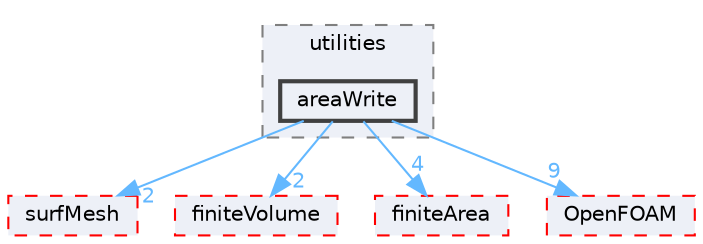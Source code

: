 digraph "src/functionObjects/utilities/areaWrite"
{
 // LATEX_PDF_SIZE
  bgcolor="transparent";
  edge [fontname=Helvetica,fontsize=10,labelfontname=Helvetica,labelfontsize=10];
  node [fontname=Helvetica,fontsize=10,shape=box,height=0.2,width=0.4];
  compound=true
  subgraph clusterdir_f7452075bcc4ab0cc3fc3ac03be416ce {
    graph [ bgcolor="#edf0f7", pencolor="grey50", label="utilities", fontname=Helvetica,fontsize=10 style="filled,dashed", URL="dir_f7452075bcc4ab0cc3fc3ac03be416ce.html",tooltip=""]
  dir_4728752182e5c7207b076d3944d303a0 [label="areaWrite", fillcolor="#edf0f7", color="grey25", style="filled,bold", URL="dir_4728752182e5c7207b076d3944d303a0.html",tooltip=""];
  }
  dir_0a88fe22feb23ce5f078a04a1df67721 [label="surfMesh", fillcolor="#edf0f7", color="red", style="filled,dashed", URL="dir_0a88fe22feb23ce5f078a04a1df67721.html",tooltip=""];
  dir_9bd15774b555cf7259a6fa18f99fe99b [label="finiteVolume", fillcolor="#edf0f7", color="red", style="filled,dashed", URL="dir_9bd15774b555cf7259a6fa18f99fe99b.html",tooltip=""];
  dir_b69a9eadfe761c231b266ce918b218a5 [label="finiteArea", fillcolor="#edf0f7", color="red", style="filled,dashed", URL="dir_b69a9eadfe761c231b266ce918b218a5.html",tooltip=""];
  dir_c5473ff19b20e6ec4dfe5c310b3778a8 [label="OpenFOAM", fillcolor="#edf0f7", color="red", style="filled,dashed", URL="dir_c5473ff19b20e6ec4dfe5c310b3778a8.html",tooltip=""];
  dir_4728752182e5c7207b076d3944d303a0->dir_0a88fe22feb23ce5f078a04a1df67721 [headlabel="2", labeldistance=1.5 headhref="dir_000122_003891.html" href="dir_000122_003891.html" color="steelblue1" fontcolor="steelblue1"];
  dir_4728752182e5c7207b076d3944d303a0->dir_9bd15774b555cf7259a6fa18f99fe99b [headlabel="2", labeldistance=1.5 headhref="dir_000122_001387.html" href="dir_000122_001387.html" color="steelblue1" fontcolor="steelblue1"];
  dir_4728752182e5c7207b076d3944d303a0->dir_b69a9eadfe761c231b266ce918b218a5 [headlabel="4", labeldistance=1.5 headhref="dir_000122_001385.html" href="dir_000122_001385.html" color="steelblue1" fontcolor="steelblue1"];
  dir_4728752182e5c7207b076d3944d303a0->dir_c5473ff19b20e6ec4dfe5c310b3778a8 [headlabel="9", labeldistance=1.5 headhref="dir_000122_002695.html" href="dir_000122_002695.html" color="steelblue1" fontcolor="steelblue1"];
}
